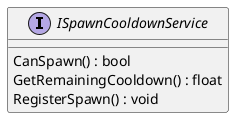 @startuml
interface ISpawnCooldownService {
    CanSpawn() : bool
    GetRemainingCooldown() : float
    RegisterSpawn() : void
}
@enduml

